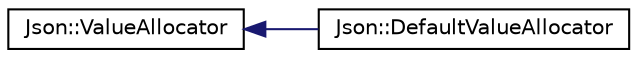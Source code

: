 digraph "Graphical Class Hierarchy"
{
  edge [fontname="Helvetica",fontsize="10",labelfontname="Helvetica",labelfontsize="10"];
  node [fontname="Helvetica",fontsize="10",shape=record];
  rankdir="LR";
  Node1 [label="Json::ValueAllocator",height=0.2,width=0.4,color="black", fillcolor="white", style="filled",URL="$class_json_1_1_value_allocator.html",tooltip="Experimental do not use: Allocator to customize member name and string value memory management done b..."];
  Node1 -> Node2 [dir="back",color="midnightblue",fontsize="10",style="solid",fontname="Helvetica"];
  Node2 [label="Json::DefaultValueAllocator",height=0.2,width=0.4,color="black", fillcolor="white", style="filled",URL="$class_json_1_1_default_value_allocator.html"];
}
